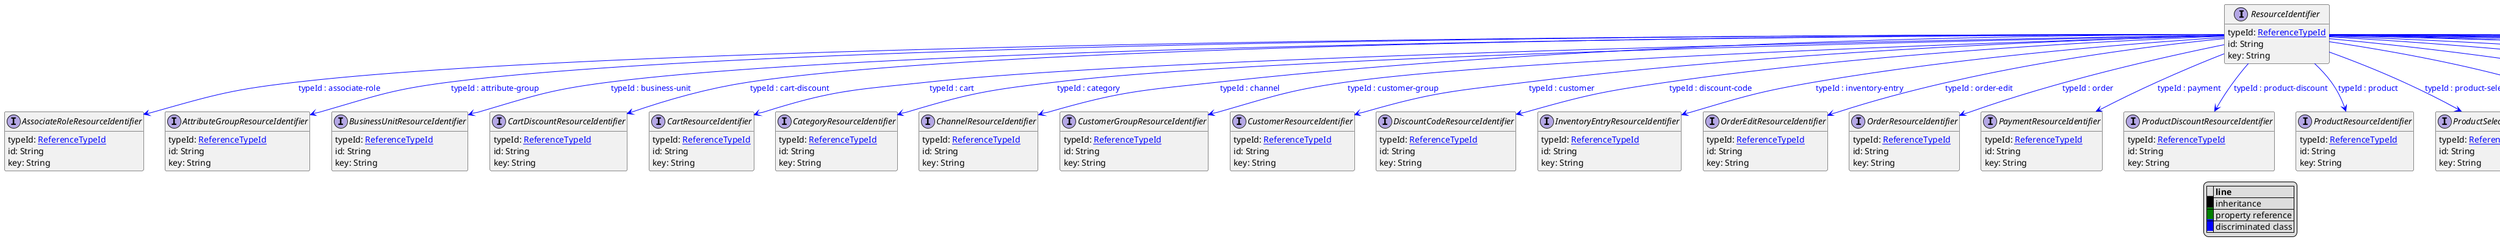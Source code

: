 @startuml

hide empty fields
hide empty methods
legend
|= |= line |
|<back:black>   </back>| inheritance |
|<back:green>   </back>| property reference |
|<back:blue>   </back>| discriminated class |
endlegend
interface ResourceIdentifier [[ResourceIdentifier.svg]]  {
    typeId: [[ReferenceTypeId.svg ReferenceTypeId]]
    id: String
    key: String
}


interface AssociateRoleResourceIdentifier [[AssociateRoleResourceIdentifier.svg]]  {
    typeId: [[ReferenceTypeId.svg ReferenceTypeId]]
    id: String
    key: String
}
interface AttributeGroupResourceIdentifier [[AttributeGroupResourceIdentifier.svg]]  {
    typeId: [[ReferenceTypeId.svg ReferenceTypeId]]
    id: String
    key: String
}
interface BusinessUnitResourceIdentifier [[BusinessUnitResourceIdentifier.svg]]  {
    typeId: [[ReferenceTypeId.svg ReferenceTypeId]]
    id: String
    key: String
}
interface CartDiscountResourceIdentifier [[CartDiscountResourceIdentifier.svg]]  {
    typeId: [[ReferenceTypeId.svg ReferenceTypeId]]
    id: String
    key: String
}
interface CartResourceIdentifier [[CartResourceIdentifier.svg]]  {
    typeId: [[ReferenceTypeId.svg ReferenceTypeId]]
    id: String
    key: String
}
interface CategoryResourceIdentifier [[CategoryResourceIdentifier.svg]]  {
    typeId: [[ReferenceTypeId.svg ReferenceTypeId]]
    id: String
    key: String
}
interface ChannelResourceIdentifier [[ChannelResourceIdentifier.svg]]  {
    typeId: [[ReferenceTypeId.svg ReferenceTypeId]]
    id: String
    key: String
}
interface CustomerGroupResourceIdentifier [[CustomerGroupResourceIdentifier.svg]]  {
    typeId: [[ReferenceTypeId.svg ReferenceTypeId]]
    id: String
    key: String
}
interface CustomerResourceIdentifier [[CustomerResourceIdentifier.svg]]  {
    typeId: [[ReferenceTypeId.svg ReferenceTypeId]]
    id: String
    key: String
}
interface DiscountCodeResourceIdentifier [[DiscountCodeResourceIdentifier.svg]]  {
    typeId: [[ReferenceTypeId.svg ReferenceTypeId]]
    id: String
    key: String
}
interface InventoryEntryResourceIdentifier [[InventoryEntryResourceIdentifier.svg]]  {
    typeId: [[ReferenceTypeId.svg ReferenceTypeId]]
    id: String
    key: String
}
interface OrderEditResourceIdentifier [[OrderEditResourceIdentifier.svg]]  {
    typeId: [[ReferenceTypeId.svg ReferenceTypeId]]
    id: String
    key: String
}
interface OrderResourceIdentifier [[OrderResourceIdentifier.svg]]  {
    typeId: [[ReferenceTypeId.svg ReferenceTypeId]]
    id: String
    key: String
}
interface PaymentResourceIdentifier [[PaymentResourceIdentifier.svg]]  {
    typeId: [[ReferenceTypeId.svg ReferenceTypeId]]
    id: String
    key: String
}
interface ProductDiscountResourceIdentifier [[ProductDiscountResourceIdentifier.svg]]  {
    typeId: [[ReferenceTypeId.svg ReferenceTypeId]]
    id: String
    key: String
}
interface ProductResourceIdentifier [[ProductResourceIdentifier.svg]]  {
    typeId: [[ReferenceTypeId.svg ReferenceTypeId]]
    id: String
    key: String
}
interface ProductSelectionResourceIdentifier [[ProductSelectionResourceIdentifier.svg]]  {
    typeId: [[ReferenceTypeId.svg ReferenceTypeId]]
    id: String
    key: String
}
interface ProductTypeResourceIdentifier [[ProductTypeResourceIdentifier.svg]]  {
    typeId: [[ReferenceTypeId.svg ReferenceTypeId]]
    id: String
    key: String
}
interface QuoteRequestResourceIdentifier [[QuoteRequestResourceIdentifier.svg]]  {
    typeId: [[ReferenceTypeId.svg ReferenceTypeId]]
    id: String
    key: String
}
interface QuoteResourceIdentifier [[QuoteResourceIdentifier.svg]]  {
    typeId: [[ReferenceTypeId.svg ReferenceTypeId]]
    id: String
    key: String
}
interface ReviewResourceIdentifier [[ReviewResourceIdentifier.svg]]  {
    typeId: [[ReferenceTypeId.svg ReferenceTypeId]]
    id: String
    key: String
}
interface ShippingMethodResourceIdentifier [[ShippingMethodResourceIdentifier.svg]]  {
    typeId: [[ReferenceTypeId.svg ReferenceTypeId]]
    id: String
    key: String
}
interface ShoppingListResourceIdentifier [[ShoppingListResourceIdentifier.svg]]  {
    typeId: [[ReferenceTypeId.svg ReferenceTypeId]]
    id: String
    key: String
}
interface StagedQuoteResourceIdentifier [[StagedQuoteResourceIdentifier.svg]]  {
    typeId: [[ReferenceTypeId.svg ReferenceTypeId]]
    id: String
    key: String
}
interface StandalonePriceResourceIdentifier [[StandalonePriceResourceIdentifier.svg]]  {
    typeId: [[ReferenceTypeId.svg ReferenceTypeId]]
    id: String
    key: String
}
interface StateResourceIdentifier [[StateResourceIdentifier.svg]]  {
    typeId: [[ReferenceTypeId.svg ReferenceTypeId]]
    id: String
    key: String
}
interface StoreResourceIdentifier [[StoreResourceIdentifier.svg]]  {
    typeId: [[ReferenceTypeId.svg ReferenceTypeId]]
    id: String
    key: String
}
interface TaxCategoryResourceIdentifier [[TaxCategoryResourceIdentifier.svg]]  {
    typeId: [[ReferenceTypeId.svg ReferenceTypeId]]
    id: String
    key: String
}
interface TypeResourceIdentifier [[TypeResourceIdentifier.svg]]  {
    typeId: [[ReferenceTypeId.svg ReferenceTypeId]]
    id: String
    key: String
}
interface ZoneResourceIdentifier [[ZoneResourceIdentifier.svg]]  {
    typeId: [[ReferenceTypeId.svg ReferenceTypeId]]
    id: String
    key: String
}

ResourceIdentifier --> AssociateRoleResourceIdentifier #blue;text:blue : "typeId : associate-role"
ResourceIdentifier --> AttributeGroupResourceIdentifier #blue;text:blue : "typeId : attribute-group"
ResourceIdentifier --> BusinessUnitResourceIdentifier #blue;text:blue : "typeId : business-unit"
ResourceIdentifier --> CartDiscountResourceIdentifier #blue;text:blue : "typeId : cart-discount"
ResourceIdentifier --> CartResourceIdentifier #blue;text:blue : "typeId : cart"
ResourceIdentifier --> CategoryResourceIdentifier #blue;text:blue : "typeId : category"
ResourceIdentifier --> ChannelResourceIdentifier #blue;text:blue : "typeId : channel"
ResourceIdentifier --> CustomerGroupResourceIdentifier #blue;text:blue : "typeId : customer-group"
ResourceIdentifier --> CustomerResourceIdentifier #blue;text:blue : "typeId : customer"
ResourceIdentifier --> DiscountCodeResourceIdentifier #blue;text:blue : "typeId : discount-code"
ResourceIdentifier --> InventoryEntryResourceIdentifier #blue;text:blue : "typeId : inventory-entry"
ResourceIdentifier --> OrderEditResourceIdentifier #blue;text:blue : "typeId : order-edit"
ResourceIdentifier --> OrderResourceIdentifier #blue;text:blue : "typeId : order"
ResourceIdentifier --> PaymentResourceIdentifier #blue;text:blue : "typeId : payment"
ResourceIdentifier --> ProductDiscountResourceIdentifier #blue;text:blue : "typeId : product-discount"
ResourceIdentifier --> ProductResourceIdentifier #blue;text:blue : "typeId : product"
ResourceIdentifier --> ProductSelectionResourceIdentifier #blue;text:blue : "typeId : product-selection"
ResourceIdentifier --> ProductTypeResourceIdentifier #blue;text:blue : "typeId : product-type"
ResourceIdentifier --> QuoteRequestResourceIdentifier #blue;text:blue : "typeId : quote-request"
ResourceIdentifier --> QuoteResourceIdentifier #blue;text:blue : "typeId : quote"
ResourceIdentifier --> ReviewResourceIdentifier #blue;text:blue : "typeId : review"
ResourceIdentifier --> ShippingMethodResourceIdentifier #blue;text:blue : "typeId : shipping-method"
ResourceIdentifier --> ShoppingListResourceIdentifier #blue;text:blue : "typeId : shopping-list"
ResourceIdentifier --> StagedQuoteResourceIdentifier #blue;text:blue : "typeId : staged-quote"
ResourceIdentifier --> StandalonePriceResourceIdentifier #blue;text:blue : "typeId : standalone-price"
ResourceIdentifier --> StateResourceIdentifier #blue;text:blue : "typeId : state"
ResourceIdentifier --> StoreResourceIdentifier #blue;text:blue : "typeId : store"
ResourceIdentifier --> TaxCategoryResourceIdentifier #blue;text:blue : "typeId : tax-category"
ResourceIdentifier --> TypeResourceIdentifier #blue;text:blue : "typeId : type"
ResourceIdentifier --> ZoneResourceIdentifier #blue;text:blue : "typeId : zone"

@enduml
